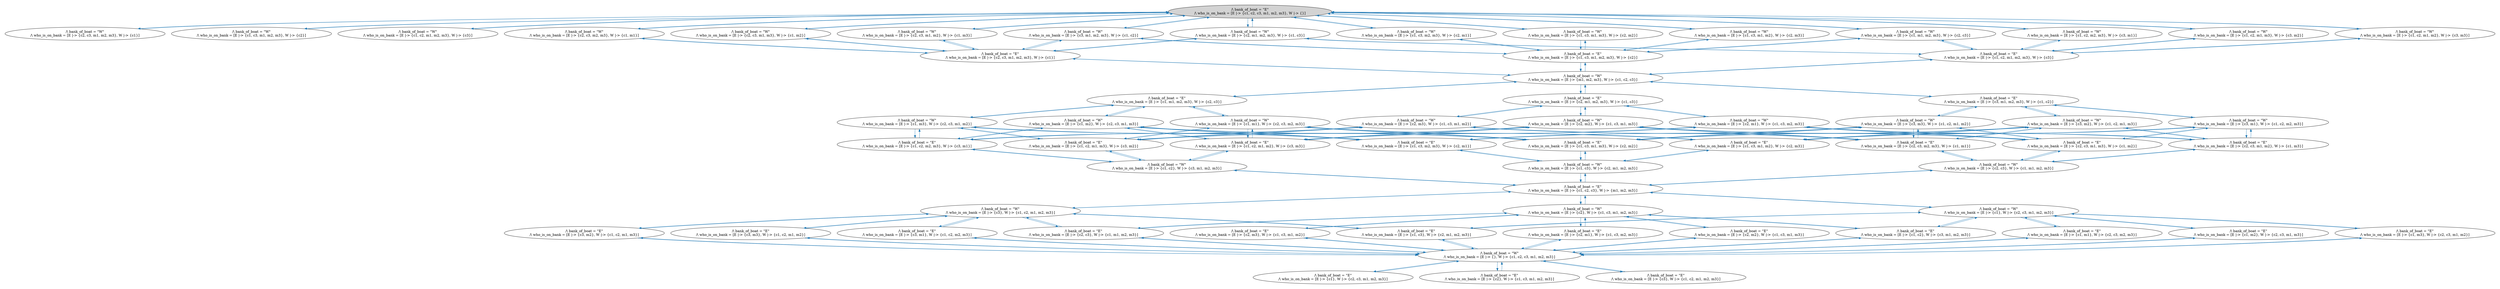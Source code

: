strict digraph DiskGraph {
edge [colorscheme="paired12"]
nodesep=0.35;
subgraph cluster_graph {
color="white";
34533476954134422 [label="/\\ bank_of_boat = \"E\"\n/\\ who_is_on_bank = [E |-> {c1, c2, c3, m1, m2, m3}, W |-> {}]",style = filled]
34533476954134422 -> -302124181283456198 [label="",color="2",fontcolor="2"];
-302124181283456198 [label="/\\ bank_of_boat = \"W\"\n/\\ who_is_on_bank = [E |-> {c2, c3, m1, m2, m3}, W |-> {c1}]"];
-302124181283456198 -> 34533476954134422 [label="",color="2",fontcolor="2"];
-302124181283456198 -> 34533476954134422 [label="",color="2",fontcolor="2"];
34533476954134422 -> 2161969544341892278 [label="",color="2",fontcolor="2"];
2161969544341892278 [label="/\\ bank_of_boat = \"W\"\n/\\ who_is_on_bank = [E |-> {c1, c3, m1, m2, m3}, W |-> {c2}]"];
34533476954134422 -> -7172998821554994441 [label="",color="2",fontcolor="2"];
-7172998821554994441 [label="/\\ bank_of_boat = \"W\"\n/\\ who_is_on_bank = [E |-> {c1, c2, m1, m2, m3}, W |-> {c3}]"];
2161969544341892278 -> 34533476954134422 [label="",color="2",fontcolor="2"];
2161969544341892278 -> 34533476954134422 [label="",color="2",fontcolor="2"];
-7172998821554994441 -> 34533476954134422 [label="",color="2",fontcolor="2"];
-7172998821554994441 -> 34533476954134422 [label="",color="2",fontcolor="2"];
34533476954134422 -> 7328087416214405385 [label="",color="2",fontcolor="2"];
7328087416214405385 [label="/\\ bank_of_boat = \"W\"\n/\\ who_is_on_bank = [E |-> {c3, m1, m2, m3}, W |-> {c1, c2}]"];
34533476954134422 -> -4634284399524724916 [label="",color="2",fontcolor="2"];
-4634284399524724916 [label="/\\ bank_of_boat = \"W\"\n/\\ who_is_on_bank = [E |-> {c2, m1, m2, m3}, W |-> {c1, c3}]"];
34533476954134422 -> 2824471939658915341 [label="",color="2",fontcolor="2"];
2824471939658915341 [label="/\\ bank_of_boat = \"W\"\n/\\ who_is_on_bank = [E |-> {c2, c3, m2, m3}, W |-> {c1, m1}]"];
34533476954134422 -> 268124227417530162 [label="",color="2",fontcolor="2"];
268124227417530162 [label="/\\ bank_of_boat = \"W\"\n/\\ who_is_on_bank = [E |-> {c2, c3, m1, m3}, W |-> {c1, m2}]"];
34533476954134422 -> -1487439223256269483 [label="",color="2",fontcolor="2"];
-1487439223256269483 [label="/\\ bank_of_boat = \"W\"\n/\\ who_is_on_bank = [E |-> {c2, c3, m1, m2}, W |-> {c1, m3}]"];
34533476954134422 -> -1116929248907839787 [label="",color="2",fontcolor="2"];
-1116929248907839787 [label="/\\ bank_of_boat = \"W\"\n/\\ who_is_on_bank = [E |-> {c1, m1, m2, m3}, W |-> {c2, c3}]"];
34533476954134422 -> 7557852043214755732 [label="",color="2",fontcolor="2"];
7557852043214755732 [label="/\\ bank_of_boat = \"W\"\n/\\ who_is_on_bank = [E |-> {c1, c3, m2, m3}, W |-> {c2, m1}]"];
34533476954134422 -> 5505925079295252139 [label="",color="2",fontcolor="2"];
5505925079295252139 [label="/\\ bank_of_boat = \"W\"\n/\\ who_is_on_bank = [E |-> {c1, c3, m1, m3}, W |-> {c2, m2}]"];
7328087416214405385 -> 3575732490991670439 [label="",color="2",fontcolor="2"];
3575732490991670439 [label="/\\ bank_of_boat = \"E\"\n/\\ who_is_on_bank = [E |-> {c1, c3, m1, m2, m3}, W |-> {c2}]"];
34533476954134422 -> -6589920981807483700 [label="",color="2",fontcolor="2"];
-6589920981807483700 [label="/\\ bank_of_boat = \"W\"\n/\\ who_is_on_bank = [E |-> {c1, c3, m1, m2}, W |-> {c2, m3}]"];
34533476954134422 -> 737274780327805159 [label="",color="2",fontcolor="2"];
737274780327805159 [label="/\\ bank_of_boat = \"W\"\n/\\ who_is_on_bank = [E |-> {c1, c2, m2, m3}, W |-> {c3, m1}]"];
34533476954134422 -> 3364549915337507288 [label="",color="2",fontcolor="2"];
3364549915337507288 [label="/\\ bank_of_boat = \"W\"\n/\\ who_is_on_bank = [E |-> {c1, c2, m1, m3}, W |-> {c3, m2}]"];
34533476954134422 -> -4156166965285280833 [label="",color="2",fontcolor="2"];
-4156166965285280833 [label="/\\ bank_of_boat = \"W\"\n/\\ who_is_on_bank = [E |-> {c1, c2, m1, m2}, W |-> {c3, m3}]"];
7328087416214405385 -> -3147464521575267541 [label="",color="2",fontcolor="2"];
-3147464521575267541 [label="/\\ bank_of_boat = \"E\"\n/\\ who_is_on_bank = [E |-> {c2, c3, m1, m2, m3}, W |-> {c1}]"];
7328087416214405385 -> 34533476954134422 [label="",color="2",fontcolor="2"];
7328087416214405385 -> 34533476954134422 [label="",color="2",fontcolor="2"];
-4634284399524724916 -> -5482229252252435738 [label="",color="2",fontcolor="2"];
-5482229252252435738 [label="/\\ bank_of_boat = \"E\"\n/\\ who_is_on_bank = [E |-> {c1, c2, m1, m2, m3}, W |-> {c3}]"];
-4634284399524724916 -> -3147464521575267541 [label="",color="2",fontcolor="2"];
-4634284399524724916 -> 34533476954134422 [label="",color="2",fontcolor="2"];
-4634284399524724916 -> 34533476954134422 [label="",color="2",fontcolor="2"];
2824471939658915341 -> -3147464521575267541 [label="",color="2",fontcolor="2"];
2824471939658915341 -> 34533476954134422 [label="",color="2",fontcolor="2"];
2824471939658915341 -> 34533476954134422 [label="",color="2",fontcolor="2"];
-1487439223256269483 -> -3147464521575267541 [label="",color="2",fontcolor="2"];
-1487439223256269483 -> 34533476954134422 [label="",color="2",fontcolor="2"];
-1487439223256269483 -> 34533476954134422 [label="",color="2",fontcolor="2"];
-1116929248907839787 -> -5482229252252435738 [label="",color="2",fontcolor="2"];
-1116929248907839787 -> 3575732490991670439 [label="",color="2",fontcolor="2"];
-1116929248907839787 -> 34533476954134422 [label="",color="2",fontcolor="2"];
-1116929248907839787 -> 34533476954134422 [label="",color="2",fontcolor="2"];
7557852043214755732 -> 3575732490991670439 [label="",color="2",fontcolor="2"];
268124227417530162 -> -3147464521575267541 [label="",color="2",fontcolor="2"];
268124227417530162 -> 34533476954134422 [label="",color="2",fontcolor="2"];
268124227417530162 -> 34533476954134422 [label="",color="2",fontcolor="2"];
5505925079295252139 -> 3575732490991670439 [label="",color="2",fontcolor="2"];
5505925079295252139 -> 34533476954134422 [label="",color="2",fontcolor="2"];
5505925079295252139 -> 34533476954134422 [label="",color="2",fontcolor="2"];
3575732490991670439 -> 7328087416214405385 [label="",color="2",fontcolor="2"];
7557852043214755732 -> 34533476954134422 [label="",color="2",fontcolor="2"];
7557852043214755732 -> 34533476954134422 [label="",color="2",fontcolor="2"];
-6589920981807483700 -> 3575732490991670439 [label="",color="2",fontcolor="2"];
-6589920981807483700 -> 34533476954134422 [label="",color="2",fontcolor="2"];
-6589920981807483700 -> 34533476954134422 [label="",color="2",fontcolor="2"];
737274780327805159 -> -5482229252252435738 [label="",color="2",fontcolor="2"];
737274780327805159 -> 34533476954134422 [label="",color="2",fontcolor="2"];
737274780327805159 -> 34533476954134422 [label="",color="2",fontcolor="2"];
3364549915337507288 -> -5482229252252435738 [label="",color="2",fontcolor="2"];
3364549915337507288 -> 34533476954134422 [label="",color="2",fontcolor="2"];
3575732490991670439 -> -1116929248907839787 [label="",color="2",fontcolor="2"];
3575732490991670439 -> 7557852043214755732 [label="",color="2",fontcolor="2"];
3575732490991670439 -> 5505925079295252139 [label="",color="2",fontcolor="2"];
3575732490991670439 -> -6589920981807483700 [label="",color="2",fontcolor="2"];
3575732490991670439 -> 5234637795150255560 [label="",color="2",fontcolor="2"];
5234637795150255560 [label="/\\ bank_of_boat = \"W\"\n/\\ who_is_on_bank = [E |-> {m1, m2, m3}, W |-> {c1, c2, c3}]"];
-4156166965285280833 -> -5482229252252435738 [label="",color="2",fontcolor="2"];
-4156166965285280833 -> 34533476954134422 [label="",color="2",fontcolor="2"];
-4156166965285280833 -> 34533476954134422 [label="",color="2",fontcolor="2"];
3364549915337507288 -> 34533476954134422 [label="",color="2",fontcolor="2"];
-3147464521575267541 -> 7328087416214405385 [label="",color="2",fontcolor="2"];
-5482229252252435738 -> -4634284399524724916 [label="",color="2",fontcolor="2"];
-3147464521575267541 -> -4634284399524724916 [label="",color="2",fontcolor="2"];
-5482229252252435738 -> -1116929248907839787 [label="",color="2",fontcolor="2"];
-3147464521575267541 -> 2824471939658915341 [label="",color="2",fontcolor="2"];
-5482229252252435738 -> 737274780327805159 [label="",color="2",fontcolor="2"];
-3147464521575267541 -> 268124227417530162 [label="",color="2",fontcolor="2"];
-5482229252252435738 -> 3364549915337507288 [label="",color="2",fontcolor="2"];
-3147464521575267541 -> -1487439223256269483 [label="",color="2",fontcolor="2"];
-5482229252252435738 -> -4156166965285280833 [label="",color="2",fontcolor="2"];
-3147464521575267541 -> 5234637795150255560 [label="",color="2",fontcolor="2"];
-5482229252252435738 -> 5234637795150255560 [label="",color="2",fontcolor="2"];
5234637795150255560 -> -2314699721550262588 [label="",color="2",fontcolor="2"];
-2314699721550262588 [label="/\\ bank_of_boat = \"E\"\n/\\ who_is_on_bank = [E |-> {c1, m1, m2, m3}, W |-> {c2, c3}]"];
5234637795150255560 -> -8056692353535703203 [label="",color="2",fontcolor="2"];
-8056692353535703203 [label="/\\ bank_of_boat = \"E\"\n/\\ who_is_on_bank = [E |-> {c2, m1, m2, m3}, W |-> {c1, c3}]"];
-2314699721550262588 -> 5234637795150255560 [label="",color="2",fontcolor="2"];
5234637795150255560 -> 5345155605897148696 [label="",color="2",fontcolor="2"];
5345155605897148696 [label="/\\ bank_of_boat = \"E\"\n/\\ who_is_on_bank = [E |-> {c3, m1, m2, m3}, W |-> {c1, c2}]"];
5234637795150255560 -> -5482229252252435738 [label="",color="2",fontcolor="2"];
5234637795150255560 -> 3575732490991670439 [label="",color="2",fontcolor="2"];
5234637795150255560 -> -3147464521575267541 [label="",color="2",fontcolor="2"];
-2314699721550262588 -> -4958316255633404093 [label="",color="2",fontcolor="2"];
-4958316255633404093 [label="/\\ bank_of_boat = \"W\"\n/\\ who_is_on_bank = [E |-> {c1, m3}, W |-> {c2, c3, m1, m2}]"];
-8056692353535703203 -> 5234637795150255560 [label="",color="2",fontcolor="2"];
-2314699721550262588 -> -5313042680858695485 [label="",color="2",fontcolor="2"];
-5313042680858695485 [label="/\\ bank_of_boat = \"W\"\n/\\ who_is_on_bank = [E |-> {c1, m2}, W |-> {c2, c3, m1, m3}]"];
-2314699721550262588 -> -3126071851829149776 [label="",color="2",fontcolor="2"];
-3126071851829149776 [label="/\\ bank_of_boat = \"W\"\n/\\ who_is_on_bank = [E |-> {c1, m1}, W |-> {c2, c3, m2, m3}]"];
-8056692353535703203 -> -3784645626492589137 [label="",color="2",fontcolor="2"];
-3784645626492589137 [label="/\\ bank_of_boat = \"W\"\n/\\ who_is_on_bank = [E |-> {c2, m3}, W |-> {c1, c3, m1, m2}]"];
5345155605897148696 -> 5234637795150255560 [label="",color="2",fontcolor="2"];
-8056692353535703203 -> -4175119786345444305 [label="",color="2",fontcolor="2"];
-4175119786345444305 [label="/\\ bank_of_boat = \"W\"\n/\\ who_is_on_bank = [E |-> {c2, m2}, W |-> {c1, c3, m1, m3}]"];
-8056692353535703203 -> -6568694332191057060 [label="",color="2",fontcolor="2"];
-6568694332191057060 [label="/\\ bank_of_boat = \"W\"\n/\\ who_is_on_bank = [E |-> {c2, m1}, W |-> {c1, c3, m2, m3}]"];
5345155605897148696 -> -1178083106648494697 [label="",color="2",fontcolor="2"];
-1178083106648494697 [label="/\\ bank_of_boat = \"W\"\n/\\ who_is_on_bank = [E |-> {c3, m3}, W |-> {c1, c2, m1, m2}]"];
5345155605897148696 -> -2102519265602876905 [label="",color="2",fontcolor="2"];
-2102519265602876905 [label="/\\ bank_of_boat = \"W\"\n/\\ who_is_on_bank = [E |-> {c3, m2}, W |-> {c1, c2, m1, m3}]"];
-4958316255633404093 -> 85038753056618953 [label="",color="2",fontcolor="2"];
85038753056618953 [label="/\\ bank_of_boat = \"E\"\n/\\ who_is_on_bank = [E |-> {c1, c2, m1, m3}, W |-> {c3, m2}]"];
5345155605897148696 -> -9220020466039726748 [label="",color="2",fontcolor="2"];
-9220020466039726748 [label="/\\ bank_of_boat = \"W\"\n/\\ who_is_on_bank = [E |-> {c3, m1}, W |-> {c1, c2, m2, m3}]"];
-4958316255633404093 -> 2712299027581155574 [label="",color="2",fontcolor="2"];
2712299027581155574 [label="/\\ bank_of_boat = \"E\"\n/\\ who_is_on_bank = [E |-> {c1, c2, m2, m3}, W |-> {c3, m1}]"];
-4958316255633404093 -> 7203419273272323770 [label="",color="2",fontcolor="2"];
7203419273272323770 [label="/\\ bank_of_boat = \"E\"\n/\\ who_is_on_bank = [E |-> {c1, c3, m1, m3}, W |-> {c2, m2}]"];
-5313042680858695485 -> -1599619871658566738 [label="",color="2",fontcolor="2"];
-1599619871658566738 [label="/\\ bank_of_boat = \"E\"\n/\\ who_is_on_bank = [E |-> {c1, c2, m1, m2}, W |-> {c3, m3}]"];
-4958316255633404093 -> 5151471985465831301 [label="",color="2",fontcolor="2"];
5151471985465831301 [label="/\\ bank_of_boat = \"E\"\n/\\ who_is_on_bank = [E |-> {c1, c3, m2, m3}, W |-> {c2, m1}]"];
-5313042680858695485 -> 2712299027581155574 [label="",color="2",fontcolor="2"];
-4958316255633404093 -> -2314699721550262588 [label="",color="2",fontcolor="2"];
-5313042680858695485 -> -8424911289088799523 [label="",color="2",fontcolor="2"];
-8424911289088799523 [label="/\\ bank_of_boat = \"E\"\n/\\ who_is_on_bank = [E |-> {c1, c3, m1, m2}, W |-> {c2, m3}]"];
-5313042680858695485 -> 5151471985465831301 [label="",color="2",fontcolor="2"];
-3126071851829149776 -> -1599619871658566738 [label="",color="2",fontcolor="2"];
-5313042680858695485 -> -2314699721550262588 [label="",color="2",fontcolor="2"];
-3126071851829149776 -> 85038753056618953 [label="",color="2",fontcolor="2"];
-3126071851829149776 -> -8424911289088799523 [label="",color="2",fontcolor="2"];
-3126071851829149776 -> 7203419273272323770 [label="",color="2",fontcolor="2"];
-3784645626492589137 -> 85038753056618953 [label="",color="2",fontcolor="2"];
-3126071851829149776 -> -2314699721550262588 [label="",color="2",fontcolor="2"];
-3784645626492589137 -> 2712299027581155574 [label="",color="2",fontcolor="2"];
-3784645626492589137 -> 3181731055303550755 [label="",color="2",fontcolor="2"];
3181731055303550755 [label="/\\ bank_of_boat = \"E\"\n/\\ who_is_on_bank = [E |-> {c2, c3, m1, m3}, W |-> {c1, m2}]"];
-3784645626492589137 -> 625398203616470556 [label="",color="2",fontcolor="2"];
625398203616470556 [label="/\\ bank_of_boat = \"E\"\n/\\ who_is_on_bank = [E |-> {c2, c3, m2, m3}, W |-> {c1, m1}]"];
-3784645626492589137 -> -8056692353535703203 [label="",color="2",fontcolor="2"];
-4175119786345444305 -> -1599619871658566738 [label="",color="2",fontcolor="2"];
-4175119786345444305 -> 2712299027581155574 [label="",color="2",fontcolor="2"];
-6568694332191057060 -> -1599619871658566738 [label="",color="2",fontcolor="2"];
-4175119786345444305 -> -4268044715619515068 [label="",color="2",fontcolor="2"];
-4268044715619515068 [label="/\\ bank_of_boat = \"E\"\n/\\ who_is_on_bank = [E |-> {c2, c3, m1, m2}, W |-> {c1, m3}]"];
-6568694332191057060 -> 85038753056618953 [label="",color="2",fontcolor="2"];
-4175119786345444305 -> 625398203616470556 [label="",color="2",fontcolor="2"];
-6568694332191057060 -> -4268044715619515068 [label="",color="2",fontcolor="2"];
-4175119786345444305 -> -8056692353535703203 [label="",color="2",fontcolor="2"];
-6568694332191057060 -> 3181731055303550755 [label="",color="2",fontcolor="2"];
-6568694332191057060 -> -8056692353535703203 [label="",color="2",fontcolor="2"];
-1178083106648494697 -> 7203419273272323770 [label="",color="2",fontcolor="2"];
-1178083106648494697 -> 5151471985465831301 [label="",color="2",fontcolor="2"];
-2102519265602876905 -> -8424911289088799523 [label="",color="2",fontcolor="2"];
-2102519265602876905 -> 5151471985465831301 [label="",color="2",fontcolor="2"];
-1178083106648494697 -> 3181731055303550755 [label="",color="2",fontcolor="2"];
-2102519265602876905 -> -4268044715619515068 [label="",color="2",fontcolor="2"];
-1178083106648494697 -> 625398203616470556 [label="",color="2",fontcolor="2"];
-2102519265602876905 -> 625398203616470556 [label="",color="2",fontcolor="2"];
-1178083106648494697 -> 5345155605897148696 [label="",color="2",fontcolor="2"];
-2102519265602876905 -> 5345155605897148696 [label="",color="2",fontcolor="2"];
85038753056618953 -> -3784645626492589137 [label="",color="2",fontcolor="2"];
-9220020466039726748 -> -8424911289088799523 [label="",color="2",fontcolor="2"];
85038753056618953 -> -6568694332191057060 [label="",color="2",fontcolor="2"];
-9220020466039726748 -> 7203419273272323770 [label="",color="2",fontcolor="2"];
85038753056618953 -> -4958316255633404093 [label="",color="2",fontcolor="2"];
-9220020466039726748 -> -4268044715619515068 [label="",color="2",fontcolor="2"];
85038753056618953 -> -3126071851829149776 [label="",color="2",fontcolor="2"];
-9220020466039726748 -> 3181731055303550755 [label="",color="2",fontcolor="2"];
85038753056618953 -> 6904181071877635047 [label="",color="2",fontcolor="2"];
6904181071877635047 [label="/\\ bank_of_boat = \"W\"\n/\\ who_is_on_bank = [E |-> {c1, c2}, W |-> {c3, m1, m2, m3}]"];
-9220020466039726748 -> 5345155605897148696 [label="",color="2",fontcolor="2"];
2712299027581155574 -> -3784645626492589137 [label="",color="2",fontcolor="2"];
2712299027581155574 -> -4175119786345444305 [label="",color="2",fontcolor="2"];
2712299027581155574 -> -4958316255633404093 [label="",color="2",fontcolor="2"];
2712299027581155574 -> -5313042680858695485 [label="",color="2",fontcolor="2"];
7203419273272323770 -> -1178083106648494697 [label="",color="2",fontcolor="2"];
2712299027581155574 -> 6904181071877635047 [label="",color="2",fontcolor="2"];
7203419273272323770 -> -9220020466039726748 [label="",color="2",fontcolor="2"];
7203419273272323770 -> -4958316255633404093 [label="",color="2",fontcolor="2"];
7203419273272323770 -> -3126071851829149776 [label="",color="2",fontcolor="2"];
-1599619871658566738 -> -4175119786345444305 [label="",color="2",fontcolor="2"];
7203419273272323770 -> 2918168522873260103 [label="",color="2",fontcolor="2"];
2918168522873260103 [label="/\\ bank_of_boat = \"W\"\n/\\ who_is_on_bank = [E |-> {c1, c3}, W |-> {c2, m1, m2, m3}]"];
-1599619871658566738 -> -6568694332191057060 [label="",color="2",fontcolor="2"];
-1599619871658566738 -> -5313042680858695485 [label="",color="2",fontcolor="2"];
5151471985465831301 -> -1178083106648494697 [label="",color="2",fontcolor="2"];
-1599619871658566738 -> -3126071851829149776 [label="",color="2",fontcolor="2"];
5151471985465831301 -> -2102519265602876905 [label="",color="2",fontcolor="2"];
-1599619871658566738 -> 6904181071877635047 [label="",color="2",fontcolor="2"];
5151471985465831301 -> -4958316255633404093 [label="",color="2",fontcolor="2"];
5151471985465831301 -> -5313042680858695485 [label="",color="2",fontcolor="2"];
-8424911289088799523 -> -2102519265602876905 [label="",color="2",fontcolor="2"];
5151471985465831301 -> 2918168522873260103 [label="",color="2",fontcolor="2"];
-8424911289088799523 -> -9220020466039726748 [label="",color="2",fontcolor="2"];
-8424911289088799523 -> -5313042680858695485 [label="",color="2",fontcolor="2"];
3181731055303550755 -> -1178083106648494697 [label="",color="2",fontcolor="2"];
-8424911289088799523 -> -3126071851829149776 [label="",color="2",fontcolor="2"];
3181731055303550755 -> -9220020466039726748 [label="",color="2",fontcolor="2"];
-8424911289088799523 -> 2918168522873260103 [label="",color="2",fontcolor="2"];
3181731055303550755 -> -3784645626492589137 [label="",color="2",fontcolor="2"];
3181731055303550755 -> -6568694332191057060 [label="",color="2",fontcolor="2"];
625398203616470556 -> -1178083106648494697 [label="",color="2",fontcolor="2"];
3181731055303550755 -> 6356219233954114731 [label="",color="2",fontcolor="2"];
6356219233954114731 [label="/\\ bank_of_boat = \"W\"\n/\\ who_is_on_bank = [E |-> {c2, c3}, W |-> {c1, m1, m2, m3}]"];
625398203616470556 -> -2102519265602876905 [label="",color="2",fontcolor="2"];
625398203616470556 -> -3784645626492589137 [label="",color="2",fontcolor="2"];
-4268044715619515068 -> -2102519265602876905 [label="",color="2",fontcolor="2"];
625398203616470556 -> -4175119786345444305 [label="",color="2",fontcolor="2"];
-4268044715619515068 -> -9220020466039726748 [label="",color="2",fontcolor="2"];
625398203616470556 -> 6356219233954114731 [label="",color="2",fontcolor="2"];
-4268044715619515068 -> -4175119786345444305 [label="",color="2",fontcolor="2"];
6904181071877635047 -> -4480188350653052968 [label="",color="2",fontcolor="2"];
-4480188350653052968 [label="/\\ bank_of_boat = \"E\"\n/\\ who_is_on_bank = [E |-> {c1, c2, c3}, W |-> {m1, m2, m3}]"];
-4268044715619515068 -> -6568694332191057060 [label="",color="2",fontcolor="2"];
-4268044715619515068 -> 6356219233954114731 [label="",color="2",fontcolor="2"];
6904181071877635047 -> -1599619871658566738 [label="",color="2",fontcolor="2"];
2918168522873260103 -> -4480188350653052968 [label="",color="2",fontcolor="2"];
6904181071877635047 -> 85038753056618953 [label="",color="2",fontcolor="2"];
6904181071877635047 -> 2712299027581155574 [label="",color="2",fontcolor="2"];
2918168522873260103 -> -8424911289088799523 [label="",color="2",fontcolor="2"];
6356219233954114731 -> -4480188350653052968 [label="",color="2",fontcolor="2"];
2918168522873260103 -> 7203419273272323770 [label="",color="2",fontcolor="2"];
2918168522873260103 -> 5151471985465831301 [label="",color="2",fontcolor="2"];
6356219233954114731 -> -4268044715619515068 [label="",color="2",fontcolor="2"];
-4480188350653052968 -> 6356219233954114731 [label="",color="2",fontcolor="2"];
6356219233954114731 -> 3181731055303550755 [label="",color="2",fontcolor="2"];
-4480188350653052968 -> 2918168522873260103 [label="",color="2",fontcolor="2"];
6356219233954114731 -> 625398203616470556 [label="",color="2",fontcolor="2"];
-4480188350653052968 -> 6904181071877635047 [label="",color="2",fontcolor="2"];
-4480188350653052968 -> -691721322077253733 [label="",color="2",fontcolor="2"];
-691721322077253733 [label="/\\ bank_of_boat = \"W\"\n/\\ who_is_on_bank = [E |-> {c3}, W |-> {c1, c2, m1, m2, m3}]"];
-691721322077253733 -> 567520445021155414 [label="",color="2",fontcolor="2"];
567520445021155414 [label="/\\ bank_of_boat = \"E\"\n/\\ who_is_on_bank = [E |-> {c1, c3}, W |-> {c2, m1, m2, m3}]"];
-4480188350653052968 -> -2764950924232577985 [label="",color="2",fontcolor="2"];
-2764950924232577985 [label="/\\ bank_of_boat = \"W\"\n/\\ who_is_on_bank = [E |-> {c2}, W |-> {c1, c3, m1, m2, m3}]"];
-691721322077253733 -> 8622851421248722106 [label="",color="2",fontcolor="2"];
8622851421248722106 [label="/\\ bank_of_boat = \"E\"\n/\\ who_is_on_bank = [E |-> {c2, c3}, W |-> {c1, m1, m2, m3}]"];
-4480188350653052968 -> -6232752385431736594 [label="",color="2",fontcolor="2"];
-6232752385431736594 [label="/\\ bank_of_boat = \"W\"\n/\\ who_is_on_bank = [E |-> {c1}, W |-> {c2, c3, m1, m2, m3}]"];
-691721322077253733 -> -5794797751794834059 [label="",color="2",fontcolor="2"];
-5794797751794834059 [label="/\\ bank_of_boat = \"E\"\n/\\ who_is_on_bank = [E |-> {c3, m1}, W |-> {c1, c2, m2, m3}]"];
567520445021155414 -> -691721322077253733 [label="",color="2",fontcolor="2"];
-691721322077253733 -> -3653246371587886586 [label="",color="2",fontcolor="2"];
-3653246371587886586 [label="/\\ bank_of_boat = \"E\"\n/\\ who_is_on_bank = [E |-> {c3, m2}, W |-> {c1, c2, m1, m3}]"];
567520445021155414 -> -6232752385431736594 [label="",color="2",fontcolor="2"];
-691721322077253733 -> -4595415780492552826 [label="",color="2",fontcolor="2"];
-4595415780492552826 [label="/\\ bank_of_boat = \"E\"\n/\\ who_is_on_bank = [E |-> {c3, m3}, W |-> {c1, c2, m1, m2}]"];
567520445021155414 -> 585271575479852615 [label="",color="2",fontcolor="2"];
585271575479852615 [label="/\\ bank_of_boat = \"W\"\n/\\ who_is_on_bank = [E |-> {}, W |-> {c1, c2, c3, m1, m2, m3}]"];
-691721322077253733 -> -4480188350653052968 [label="",color="2",fontcolor="2"];
567520445021155414 -> 585271575479852615 [label="",color="2",fontcolor="2"];
-2764950924232577985 -> 8092900374201648118 [label="",color="2",fontcolor="2"];
8092900374201648118 [label="/\\ bank_of_boat = \"E\"\n/\\ who_is_on_bank = [E |-> {c1, c2}, W |-> {c3, m1, m2, m3}]"];
-2764950924232577985 -> 8622851421248722106 [label="",color="2",fontcolor="2"];
8622851421248722106 -> -691721322077253733 [label="",color="2",fontcolor="2"];
-2764950924232577985 -> -8410444441261251763 [label="",color="2",fontcolor="2"];
-8410444441261251763 [label="/\\ bank_of_boat = \"E\"\n/\\ who_is_on_bank = [E |-> {c2, m1}, W |-> {c1, c3, m2, m3}]"];
8622851421248722106 -> -2764950924232577985 [label="",color="2",fontcolor="2"];
8622851421248722106 -> 585271575479852615 [label="",color="2",fontcolor="2"];
8622851421248722106 -> 585271575479852615 [label="",color="2",fontcolor="2"];
-6232752385431736594 -> 8092900374201648118 [label="",color="2",fontcolor="2"];
-6232752385431736594 -> 567520445021155414 [label="",color="2",fontcolor="2"];
-6232752385431736594 -> -359548895007111263 [label="",color="2",fontcolor="2"];
-359548895007111263 [label="/\\ bank_of_boat = \"E\"\n/\\ who_is_on_bank = [E |-> {c1, m1}, W |-> {c2, c3, m2, m3}]"];
-6232752385431736594 -> -7360269593266745134 [label="",color="2",fontcolor="2"];
-7360269593266745134 [label="/\\ bank_of_boat = \"E\"\n/\\ who_is_on_bank = [E |-> {c1, m2}, W |-> {c2, c3, m1, m3}]"];
-6232752385431736594 -> -7732729234082580654 [label="",color="2",fontcolor="2"];
-7732729234082580654 [label="/\\ bank_of_boat = \"E\"\n/\\ who_is_on_bank = [E |-> {c1, m3}, W |-> {c2, c3, m1, m2}]"];
-6232752385431736594 -> -4480188350653052968 [label="",color="2",fontcolor="2"];
-5794797751794834059 -> -691721322077253733 [label="",color="2",fontcolor="2"];
-5794797751794834059 -> 585271575479852615 [label="",color="2",fontcolor="2"];
-5794797751794834059 -> 585271575479852615 [label="",color="2",fontcolor="2"];
-3653246371587886586 -> -691721322077253733 [label="",color="2",fontcolor="2"];
-3653246371587886586 -> 585271575479852615 [label="",color="2",fontcolor="2"];
-2764950924232577985 -> -1616325295219182530 [label="",color="2",fontcolor="2"];
-1616325295219182530 [label="/\\ bank_of_boat = \"E\"\n/\\ who_is_on_bank = [E |-> {c2, m2}, W |-> {c1, c3, m1, m3}]"];
-3653246371587886586 -> 585271575479852615 [label="",color="2",fontcolor="2"];
-2764950924232577985 -> -1953037476822264898 [label="",color="2",fontcolor="2"];
-1953037476822264898 [label="/\\ bank_of_boat = \"E\"\n/\\ who_is_on_bank = [E |-> {c2, m3}, W |-> {c1, c3, m1, m2}]"];
-4595415780492552826 -> -691721322077253733 [label="",color="2",fontcolor="2"];
-2764950924232577985 -> -4480188350653052968 [label="",color="2",fontcolor="2"];
-4595415780492552826 -> 585271575479852615 [label="",color="2",fontcolor="2"];
-4595415780492552826 -> 585271575479852615 [label="",color="2",fontcolor="2"];
585271575479852615 -> -8782152710934178049 [label="",color="2",fontcolor="2"];
-8782152710934178049 [label="/\\ bank_of_boat = \"E\"\n/\\ who_is_on_bank = [E |-> {c1}, W |-> {c2, c3, m1, m2, m3}]"];
8092900374201648118 -> -2764950924232577985 [label="",color="2",fontcolor="2"];
585271575479852615 -> -702634309966818258 [label="",color="2",fontcolor="2"];
-702634309966818258 [label="/\\ bank_of_boat = \"E\"\n/\\ who_is_on_bank = [E |-> {c2}, W |-> {c1, c3, m1, m2, m3}]"];
8092900374201648118 -> -6232752385431736594 [label="",color="2",fontcolor="2"];
585271575479852615 -> -2739924673800030326 [label="",color="2",fontcolor="2"];
-2739924673800030326 [label="/\\ bank_of_boat = \"E\"\n/\\ who_is_on_bank = [E |-> {c3}, W |-> {c1, c2, m1, m2, m3}]"];
8092900374201648118 -> 585271575479852615 [label="",color="2",fontcolor="2"];
585271575479852615 -> 8092900374201648118 [label="",color="2",fontcolor="2"];
8092900374201648118 -> 585271575479852615 [label="",color="2",fontcolor="2"];
585271575479852615 -> 567520445021155414 [label="",color="2",fontcolor="2"];
-8410444441261251763 -> -2764950924232577985 [label="",color="2",fontcolor="2"];
585271575479852615 -> -359548895007111263 [label="",color="2",fontcolor="2"];
-8410444441261251763 -> 585271575479852615 [label="",color="2",fontcolor="2"];
585271575479852615 -> -7360269593266745134 [label="",color="2",fontcolor="2"];
-8410444441261251763 -> 585271575479852615 [label="",color="2",fontcolor="2"];
585271575479852615 -> -7732729234082580654 [label="",color="2",fontcolor="2"];
-359548895007111263 -> -6232752385431736594 [label="",color="2",fontcolor="2"];
585271575479852615 -> 8622851421248722106 [label="",color="2",fontcolor="2"];
-359548895007111263 -> 585271575479852615 [label="",color="2",fontcolor="2"];
585271575479852615 -> -8410444441261251763 [label="",color="2",fontcolor="2"];
-359548895007111263 -> 585271575479852615 [label="",color="2",fontcolor="2"];
585271575479852615 -> -1616325295219182530 [label="",color="2",fontcolor="2"];
-7360269593266745134 -> -6232752385431736594 [label="",color="2",fontcolor="2"];
585271575479852615 -> -1953037476822264898 [label="",color="2",fontcolor="2"];
-7360269593266745134 -> 585271575479852615 [label="",color="2",fontcolor="2"];
585271575479852615 -> -5794797751794834059 [label="",color="2",fontcolor="2"];
-7360269593266745134 -> 585271575479852615 [label="",color="2",fontcolor="2"];
585271575479852615 -> -3653246371587886586 [label="",color="2",fontcolor="2"];
-7732729234082580654 -> -6232752385431736594 [label="",color="2",fontcolor="2"];
585271575479852615 -> -4595415780492552826 [label="",color="2",fontcolor="2"];
-7732729234082580654 -> 585271575479852615 [label="",color="2",fontcolor="2"];
-7732729234082580654 -> 585271575479852615 [label="",color="2",fontcolor="2"];
-1616325295219182530 -> -2764950924232577985 [label="",color="2",fontcolor="2"];
-1953037476822264898 -> -2764950924232577985 [label="",color="2",fontcolor="2"];
-1616325295219182530 -> 585271575479852615 [label="",color="2",fontcolor="2"];
-1953037476822264898 -> 585271575479852615 [label="",color="2",fontcolor="2"];
-1616325295219182530 -> 585271575479852615 [label="",color="2",fontcolor="2"];
-1953037476822264898 -> 585271575479852615 [label="",color="2",fontcolor="2"];
-8782152710934178049 -> 585271575479852615 [label="",color="2",fontcolor="2"];
-702634309966818258 -> 585271575479852615 [label="",color="2",fontcolor="2"];
-8782152710934178049 -> 585271575479852615 [label="",color="2",fontcolor="2"];
-702634309966818258 -> 585271575479852615 [label="",color="2",fontcolor="2"];
-2739924673800030326 -> 585271575479852615 [label="",color="2",fontcolor="2"];
-2739924673800030326 -> 585271575479852615 [label="",color="2",fontcolor="2"];
{rank = same; 34533476954134422;}
{rank = same; 7328087416214405385;2824471939658915341;-4156166965285280833;7557852043214755732;-1116929248907839787;-1487439223256269483;-4634284399524724916;737274780327805159;-302124181283456198;-6589920981807483700;2161969544341892278;3364549915337507288;-7172998821554994441;5505925079295252139;268124227417530162;}
{rank = same; -3147464521575267541;3575732490991670439;-5482229252252435738;}
{rank = same; 5234637795150255560;}
{rank = same; -2314699721550262588;-8056692353535703203;5345155605897148696;}
{rank = same; -4175119786345444305;-3784645626492589137;-6568694332191057060;-2102519265602876905;-1178083106648494697;-3126071851829149776;-4958316255633404093;-9220020466039726748;-5313042680858695485;}
{rank = same; 625398203616470556;-1599619871658566738;5151471985465831301;-4268044715619515068;2712299027581155574;-8424911289088799523;85038753056618953;7203419273272323770;3181731055303550755;}
{rank = same; 6904181071877635047;2918168522873260103;6356219233954114731;}
{rank = same; -4480188350653052968;}
{rank = same; -691721322077253733;-6232752385431736594;-2764950924232577985;}
{rank = same; 8092900374201648118;567520445021155414;-1616325295219182530;-1953037476822264898;-8410444441261251763;-3653246371587886586;-4595415780492552826;-359548895007111263;-7732729234082580654;-5794797751794834059;8622851421248722106;-7360269593266745134;}
{rank = same; 585271575479852615;}
{rank = same; -2739924673800030326;-8782152710934178049;-702634309966818258;}
}
}